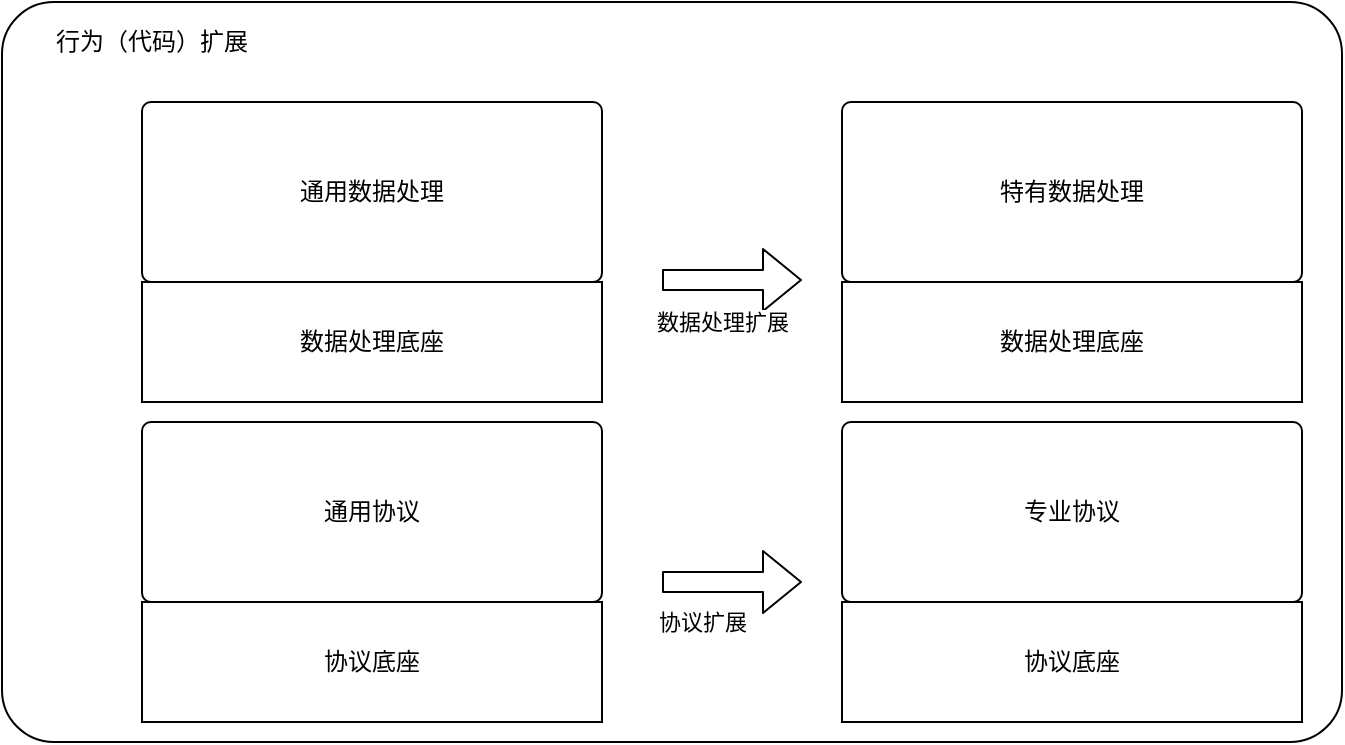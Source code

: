 <mxfile version="13.6.2" type="github">
  <diagram id="PhEEJEA-2G6-cMnCDy3O" name="Page-1">
    <mxGraphModel dx="786" dy="1624" grid="1" gridSize="10" guides="1" tooltips="1" connect="1" arrows="1" fold="1" page="1" pageScale="1" pageWidth="827" pageHeight="1169" math="0" shadow="0">
      <root>
        <mxCell id="0" />
        <mxCell id="1" parent="0" />
        <mxCell id="Z61GNd5gtoBHjjhybAT_-15" value="" style="rounded=1;whiteSpace=wrap;html=1;arcSize=7;" vertex="1" parent="1">
          <mxGeometry x="40" y="-60" width="670" height="370" as="geometry" />
        </mxCell>
        <mxCell id="GQ6SVCmRq15Q8ivaFo8d-1" value="通用协议" style="rounded=1;whiteSpace=wrap;html=1;arcSize=5;" parent="1" vertex="1">
          <mxGeometry x="110" y="150" width="230" height="90" as="geometry" />
        </mxCell>
        <mxCell id="Z61GNd5gtoBHjjhybAT_-2" value="" style="shape=flexArrow;endArrow=classic;html=1;" edge="1" parent="1">
          <mxGeometry width="50" height="50" relative="1" as="geometry">
            <mxPoint x="370" y="230" as="sourcePoint" />
            <mxPoint x="440" y="230" as="targetPoint" />
          </mxGeometry>
        </mxCell>
        <mxCell id="Z61GNd5gtoBHjjhybAT_-13" value="协议扩展" style="edgeLabel;html=1;align=center;verticalAlign=middle;resizable=0;points=[];" vertex="1" connectable="0" parent="Z61GNd5gtoBHjjhybAT_-2">
          <mxGeometry x="0.2" y="4" relative="1" as="geometry">
            <mxPoint x="-22" y="24" as="offset" />
          </mxGeometry>
        </mxCell>
        <mxCell id="Z61GNd5gtoBHjjhybAT_-4" value="协议底座" style="rounded=0;whiteSpace=wrap;html=1;" vertex="1" parent="1">
          <mxGeometry x="110" y="240" width="230" height="60" as="geometry" />
        </mxCell>
        <mxCell id="Z61GNd5gtoBHjjhybAT_-6" value="专业协议" style="rounded=1;whiteSpace=wrap;html=1;arcSize=5;" vertex="1" parent="1">
          <mxGeometry x="460" y="150" width="230" height="90" as="geometry" />
        </mxCell>
        <mxCell id="Z61GNd5gtoBHjjhybAT_-7" value="协议底座" style="rounded=0;whiteSpace=wrap;html=1;" vertex="1" parent="1">
          <mxGeometry x="460" y="240" width="230" height="60" as="geometry" />
        </mxCell>
        <mxCell id="Z61GNd5gtoBHjjhybAT_-8" value="通用数据处理" style="rounded=1;whiteSpace=wrap;html=1;arcSize=5;" vertex="1" parent="1">
          <mxGeometry x="110" y="-10" width="230" height="90" as="geometry" />
        </mxCell>
        <mxCell id="Z61GNd5gtoBHjjhybAT_-9" value="数据处理底座" style="rounded=0;whiteSpace=wrap;html=1;" vertex="1" parent="1">
          <mxGeometry x="110" y="80" width="230" height="60" as="geometry" />
        </mxCell>
        <mxCell id="Z61GNd5gtoBHjjhybAT_-10" value="特有数据处理" style="rounded=1;whiteSpace=wrap;html=1;arcSize=5;" vertex="1" parent="1">
          <mxGeometry x="460" y="-10" width="230" height="90" as="geometry" />
        </mxCell>
        <mxCell id="Z61GNd5gtoBHjjhybAT_-11" value="数据处理底座" style="rounded=0;whiteSpace=wrap;html=1;" vertex="1" parent="1">
          <mxGeometry x="460" y="80" width="230" height="60" as="geometry" />
        </mxCell>
        <mxCell id="Z61GNd5gtoBHjjhybAT_-12" value="" style="shape=flexArrow;endArrow=classic;html=1;" edge="1" parent="1">
          <mxGeometry width="50" height="50" relative="1" as="geometry">
            <mxPoint x="370" y="79" as="sourcePoint" />
            <mxPoint x="440" y="79" as="targetPoint" />
          </mxGeometry>
        </mxCell>
        <mxCell id="Z61GNd5gtoBHjjhybAT_-14" value="数据处理扩展" style="edgeLabel;html=1;align=center;verticalAlign=middle;resizable=0;points=[];" vertex="1" connectable="0" parent="Z61GNd5gtoBHjjhybAT_-12">
          <mxGeometry x="0.086" relative="1" as="geometry">
            <mxPoint x="-8" y="21" as="offset" />
          </mxGeometry>
        </mxCell>
        <mxCell id="Z61GNd5gtoBHjjhybAT_-16" value="行为（代码）扩展" style="text;html=1;strokeColor=none;fillColor=none;align=center;verticalAlign=middle;whiteSpace=wrap;rounded=0;" vertex="1" parent="1">
          <mxGeometry x="50" y="-50" width="130" height="20" as="geometry" />
        </mxCell>
      </root>
    </mxGraphModel>
  </diagram>
</mxfile>
